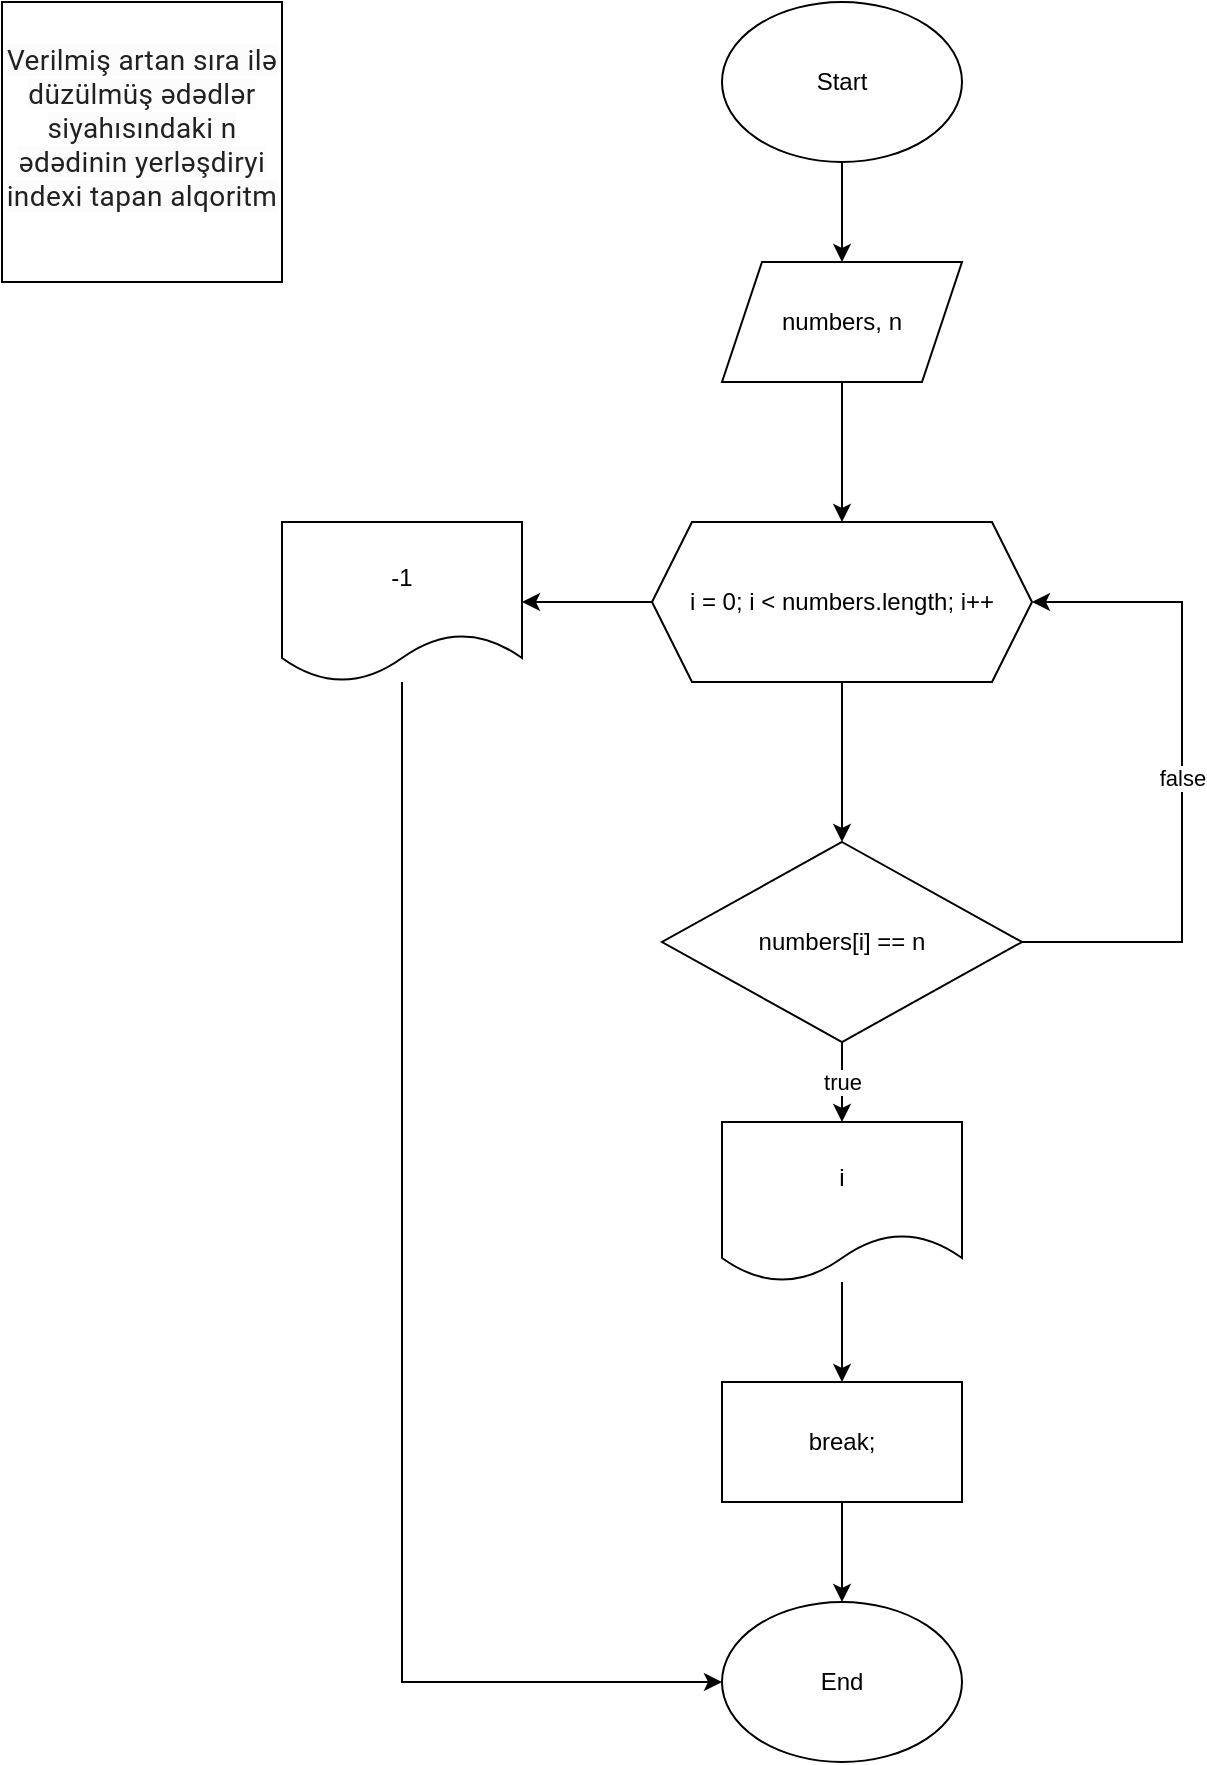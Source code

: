 <mxfile version="22.1.2" type="device">
  <diagram name="Page-1" id="egyBce6bSZElD9CeTS3Q">
    <mxGraphModel dx="1036" dy="649" grid="1" gridSize="10" guides="1" tooltips="1" connect="1" arrows="1" fold="1" page="1" pageScale="1" pageWidth="850" pageHeight="1100" math="0" shadow="0">
      <root>
        <mxCell id="0" />
        <mxCell id="1" parent="0" />
        <mxCell id="thrMvbxiIgjA5YhN7WAY-1" value="&#xa;&lt;span style=&quot;color: rgba(0, 0, 0, 0.87); font-family: Roboto, Arial, sans-serif; font-size: 14px; font-style: normal; font-variant-ligatures: normal; font-variant-caps: normal; font-weight: 400; letter-spacing: 0.2px; orphans: 2; text-align: justify; text-indent: 0px; text-transform: none; widows: 2; word-spacing: 0px; -webkit-text-stroke-width: 0px; background-color: rgb(252, 252, 252); text-decoration-thickness: initial; text-decoration-style: initial; text-decoration-color: initial; float: none; display: inline !important;&quot;&gt;Verilmiş artan sıra ilə düzülmüş ədədlər siyahısındaki n ədədinin yerləşdiryi indexi tapan alqoritm&lt;/span&gt;&#xa;&#xa;" style="whiteSpace=wrap;html=1;aspect=fixed;" vertex="1" parent="1">
          <mxGeometry x="40" y="40" width="140" height="140" as="geometry" />
        </mxCell>
        <mxCell id="thrMvbxiIgjA5YhN7WAY-4" value="" style="edgeStyle=orthogonalEdgeStyle;rounded=0;orthogonalLoop=1;jettySize=auto;html=1;" edge="1" parent="1" source="thrMvbxiIgjA5YhN7WAY-2" target="thrMvbxiIgjA5YhN7WAY-3">
          <mxGeometry relative="1" as="geometry" />
        </mxCell>
        <mxCell id="thrMvbxiIgjA5YhN7WAY-2" value="Start" style="ellipse;whiteSpace=wrap;html=1;" vertex="1" parent="1">
          <mxGeometry x="400" y="40" width="120" height="80" as="geometry" />
        </mxCell>
        <mxCell id="thrMvbxiIgjA5YhN7WAY-6" value="" style="edgeStyle=orthogonalEdgeStyle;rounded=0;orthogonalLoop=1;jettySize=auto;html=1;" edge="1" parent="1" source="thrMvbxiIgjA5YhN7WAY-3" target="thrMvbxiIgjA5YhN7WAY-5">
          <mxGeometry relative="1" as="geometry" />
        </mxCell>
        <mxCell id="thrMvbxiIgjA5YhN7WAY-3" value="numbers, n" style="shape=parallelogram;perimeter=parallelogramPerimeter;whiteSpace=wrap;html=1;fixedSize=1;" vertex="1" parent="1">
          <mxGeometry x="400" y="170" width="120" height="60" as="geometry" />
        </mxCell>
        <mxCell id="thrMvbxiIgjA5YhN7WAY-8" value="" style="edgeStyle=orthogonalEdgeStyle;rounded=0;orthogonalLoop=1;jettySize=auto;html=1;" edge="1" parent="1" source="thrMvbxiIgjA5YhN7WAY-5" target="thrMvbxiIgjA5YhN7WAY-7">
          <mxGeometry relative="1" as="geometry" />
        </mxCell>
        <mxCell id="thrMvbxiIgjA5YhN7WAY-17" value="" style="edgeStyle=orthogonalEdgeStyle;rounded=0;orthogonalLoop=1;jettySize=auto;html=1;" edge="1" parent="1" source="thrMvbxiIgjA5YhN7WAY-5" target="thrMvbxiIgjA5YhN7WAY-16">
          <mxGeometry relative="1" as="geometry" />
        </mxCell>
        <mxCell id="thrMvbxiIgjA5YhN7WAY-5" value="i = 0; i &amp;lt; numbers.length; i++" style="shape=hexagon;perimeter=hexagonPerimeter2;whiteSpace=wrap;html=1;fixedSize=1;" vertex="1" parent="1">
          <mxGeometry x="365" y="300" width="190" height="80" as="geometry" />
        </mxCell>
        <mxCell id="thrMvbxiIgjA5YhN7WAY-10" value="true" style="edgeStyle=orthogonalEdgeStyle;rounded=0;orthogonalLoop=1;jettySize=auto;html=1;" edge="1" parent="1" source="thrMvbxiIgjA5YhN7WAY-7" target="thrMvbxiIgjA5YhN7WAY-9">
          <mxGeometry relative="1" as="geometry" />
        </mxCell>
        <mxCell id="thrMvbxiIgjA5YhN7WAY-15" value="false" style="edgeStyle=orthogonalEdgeStyle;rounded=0;orthogonalLoop=1;jettySize=auto;html=1;entryX=1;entryY=0.5;entryDx=0;entryDy=0;" edge="1" parent="1" source="thrMvbxiIgjA5YhN7WAY-7" target="thrMvbxiIgjA5YhN7WAY-5">
          <mxGeometry relative="1" as="geometry">
            <Array as="points">
              <mxPoint x="630" y="510" />
              <mxPoint x="630" y="340" />
            </Array>
          </mxGeometry>
        </mxCell>
        <mxCell id="thrMvbxiIgjA5YhN7WAY-7" value="numbers[i] == n" style="rhombus;whiteSpace=wrap;html=1;" vertex="1" parent="1">
          <mxGeometry x="370" y="460" width="180" height="100" as="geometry" />
        </mxCell>
        <mxCell id="thrMvbxiIgjA5YhN7WAY-12" value="" style="edgeStyle=orthogonalEdgeStyle;rounded=0;orthogonalLoop=1;jettySize=auto;html=1;" edge="1" parent="1" source="thrMvbxiIgjA5YhN7WAY-9" target="thrMvbxiIgjA5YhN7WAY-11">
          <mxGeometry relative="1" as="geometry" />
        </mxCell>
        <mxCell id="thrMvbxiIgjA5YhN7WAY-9" value="i" style="shape=document;whiteSpace=wrap;html=1;boundedLbl=1;" vertex="1" parent="1">
          <mxGeometry x="400" y="600" width="120" height="80" as="geometry" />
        </mxCell>
        <mxCell id="thrMvbxiIgjA5YhN7WAY-14" value="" style="edgeStyle=orthogonalEdgeStyle;rounded=0;orthogonalLoop=1;jettySize=auto;html=1;" edge="1" parent="1" source="thrMvbxiIgjA5YhN7WAY-11" target="thrMvbxiIgjA5YhN7WAY-13">
          <mxGeometry relative="1" as="geometry" />
        </mxCell>
        <mxCell id="thrMvbxiIgjA5YhN7WAY-11" value="break;" style="whiteSpace=wrap;html=1;" vertex="1" parent="1">
          <mxGeometry x="400" y="730" width="120" height="60" as="geometry" />
        </mxCell>
        <mxCell id="thrMvbxiIgjA5YhN7WAY-13" value="End" style="ellipse;whiteSpace=wrap;html=1;" vertex="1" parent="1">
          <mxGeometry x="400" y="840" width="120" height="80" as="geometry" />
        </mxCell>
        <mxCell id="thrMvbxiIgjA5YhN7WAY-18" style="edgeStyle=orthogonalEdgeStyle;rounded=0;orthogonalLoop=1;jettySize=auto;html=1;entryX=0;entryY=0.5;entryDx=0;entryDy=0;" edge="1" parent="1" source="thrMvbxiIgjA5YhN7WAY-16" target="thrMvbxiIgjA5YhN7WAY-13">
          <mxGeometry relative="1" as="geometry">
            <Array as="points">
              <mxPoint x="240" y="880" />
            </Array>
          </mxGeometry>
        </mxCell>
        <mxCell id="thrMvbxiIgjA5YhN7WAY-16" value="-1" style="shape=document;whiteSpace=wrap;html=1;boundedLbl=1;" vertex="1" parent="1">
          <mxGeometry x="180" y="300" width="120" height="80" as="geometry" />
        </mxCell>
      </root>
    </mxGraphModel>
  </diagram>
</mxfile>
